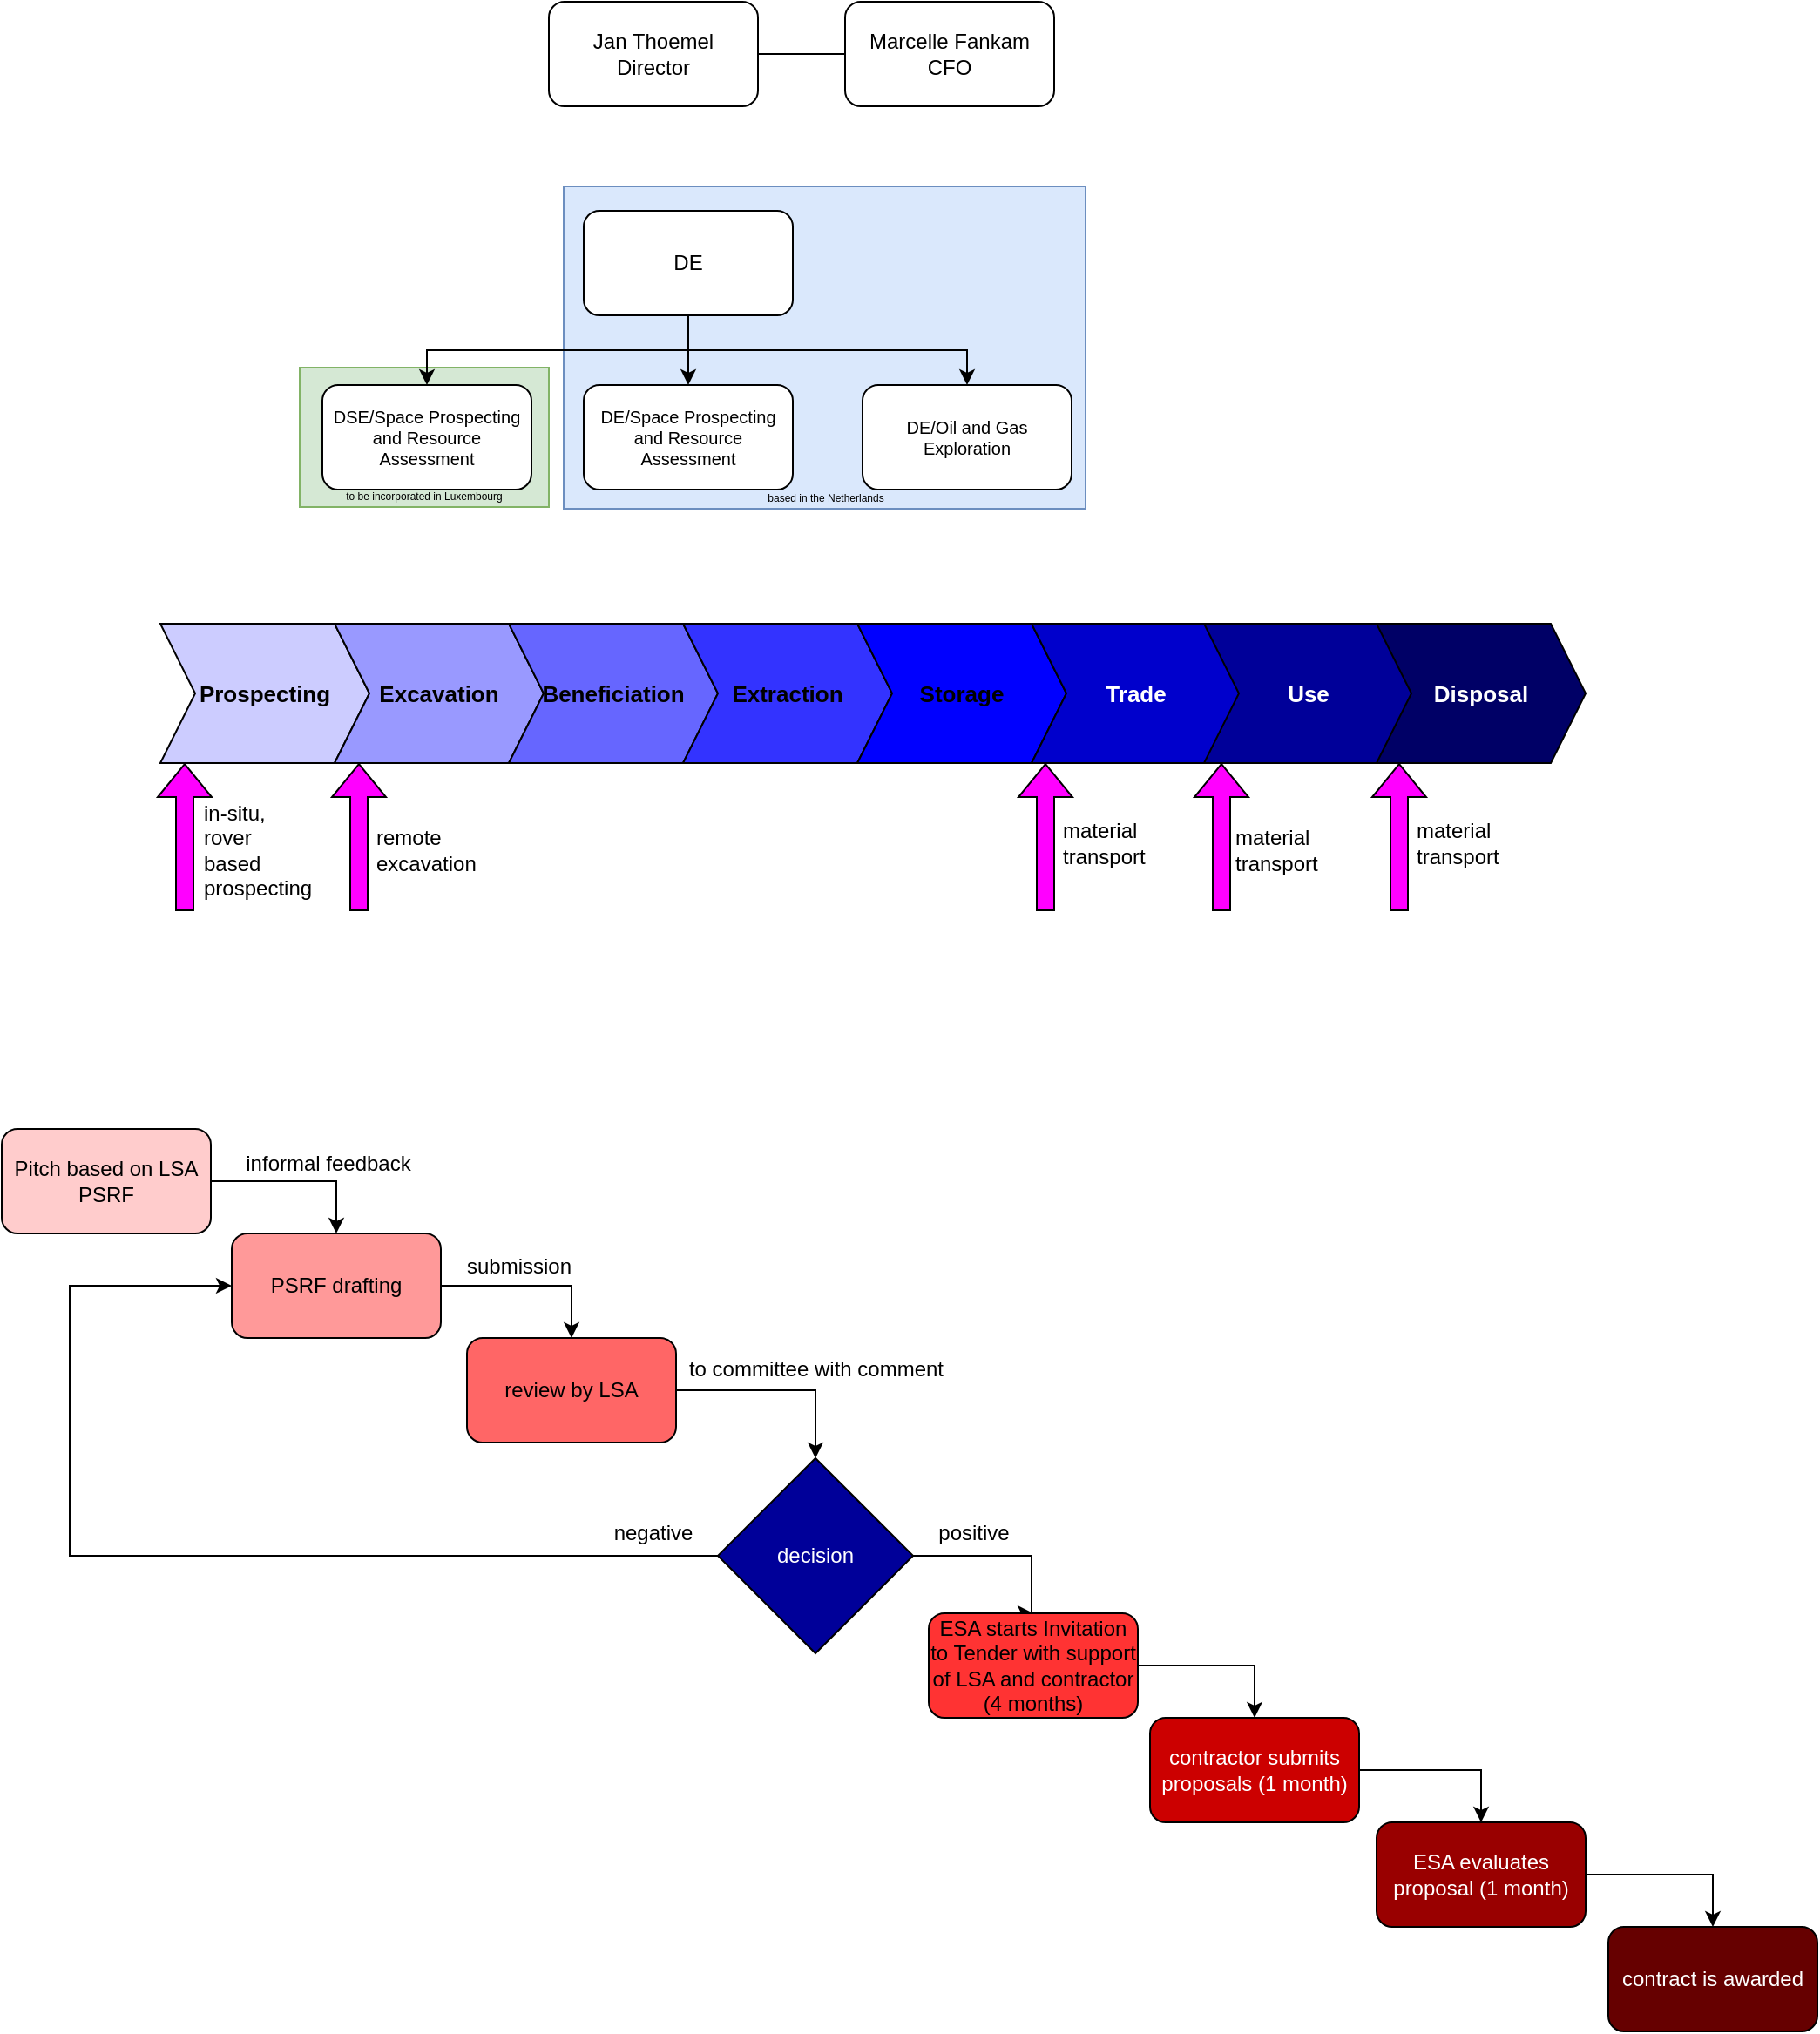 <mxfile version="26.2.13">
  <diagram name="Page-1" id="pI-C5jLEUPl5uABciL2J">
    <mxGraphModel dx="1228" dy="639" grid="0" gridSize="10" guides="1" tooltips="1" connect="1" arrows="1" fold="1" page="0" pageScale="1" pageWidth="850" pageHeight="1100" math="0" shadow="0">
      <root>
        <mxCell id="0" />
        <mxCell id="1" parent="0" />
        <mxCell id="sW1ltrkP0OsYJDCoJHcO-9" value="based in the Netherlands" style="rounded=0;whiteSpace=wrap;html=1;align=center;labelPosition=center;verticalLabelPosition=middle;verticalAlign=bottom;fontSize=6;fillColor=#dae8fc;strokeColor=#6c8ebf;" parent="1" vertex="1">
          <mxGeometry x="338.5" y="246" width="299.5" height="185" as="geometry" />
        </mxCell>
        <mxCell id="sW1ltrkP0OsYJDCoJHcO-8" value="to be incorporated in Luxembourg" style="rounded=0;whiteSpace=wrap;html=1;align=center;labelPosition=center;verticalLabelPosition=middle;verticalAlign=bottom;fontSize=6;fillColor=#d5e8d4;strokeColor=#82b366;" parent="1" vertex="1">
          <mxGeometry x="187" y="350" width="143" height="80" as="geometry" />
        </mxCell>
        <mxCell id="AdfwKSu6tByvRweBy8J0-3" style="edgeStyle=orthogonalEdgeStyle;rounded=0;orthogonalLoop=1;jettySize=auto;html=1;exitX=1;exitY=0.5;exitDx=0;exitDy=0;endArrow=none;endFill=0;" parent="1" source="AdfwKSu6tByvRweBy8J0-1" target="AdfwKSu6tByvRweBy8J0-2" edge="1">
          <mxGeometry relative="1" as="geometry" />
        </mxCell>
        <mxCell id="AdfwKSu6tByvRweBy8J0-1" value="Jan Thoemel&lt;br&gt;Director" style="rounded=1;whiteSpace=wrap;html=1;" parent="1" vertex="1">
          <mxGeometry x="330" y="140" width="120" height="60" as="geometry" />
        </mxCell>
        <mxCell id="AdfwKSu6tByvRweBy8J0-2" value="Marcelle Fankam&lt;br&gt;CFO" style="rounded=1;whiteSpace=wrap;html=1;" parent="1" vertex="1">
          <mxGeometry x="500" y="140" width="120" height="60" as="geometry" />
        </mxCell>
        <mxCell id="sW1ltrkP0OsYJDCoJHcO-5" style="edgeStyle=orthogonalEdgeStyle;rounded=0;orthogonalLoop=1;jettySize=auto;html=1;exitX=0.5;exitY=1;exitDx=0;exitDy=0;entryX=0.5;entryY=0;entryDx=0;entryDy=0;" parent="1" source="sW1ltrkP0OsYJDCoJHcO-1" target="sW1ltrkP0OsYJDCoJHcO-2" edge="1">
          <mxGeometry relative="1" as="geometry" />
        </mxCell>
        <mxCell id="sW1ltrkP0OsYJDCoJHcO-6" style="edgeStyle=orthogonalEdgeStyle;rounded=0;orthogonalLoop=1;jettySize=auto;html=1;exitX=0.5;exitY=1;exitDx=0;exitDy=0;entryX=0.5;entryY=0;entryDx=0;entryDy=0;" parent="1" source="sW1ltrkP0OsYJDCoJHcO-1" target="sW1ltrkP0OsYJDCoJHcO-3" edge="1">
          <mxGeometry relative="1" as="geometry" />
        </mxCell>
        <mxCell id="sW1ltrkP0OsYJDCoJHcO-7" style="edgeStyle=orthogonalEdgeStyle;rounded=0;orthogonalLoop=1;jettySize=auto;html=1;exitX=0.5;exitY=1;exitDx=0;exitDy=0;" parent="1" source="sW1ltrkP0OsYJDCoJHcO-1" target="sW1ltrkP0OsYJDCoJHcO-4" edge="1">
          <mxGeometry relative="1" as="geometry" />
        </mxCell>
        <mxCell id="sW1ltrkP0OsYJDCoJHcO-1" value="DE" style="rounded=1;whiteSpace=wrap;html=1;" parent="1" vertex="1">
          <mxGeometry x="350" y="260" width="120" height="60" as="geometry" />
        </mxCell>
        <mxCell id="sW1ltrkP0OsYJDCoJHcO-2" value="&lt;span lang=&quot;EN-GB&quot;&gt;DSE/Space Prospecting and Resource Assessment&lt;/span&gt;" style="rounded=1;whiteSpace=wrap;html=1;fontSize=10;" parent="1" vertex="1">
          <mxGeometry x="200" y="360" width="120" height="60" as="geometry" />
        </mxCell>
        <mxCell id="sW1ltrkP0OsYJDCoJHcO-3" value="&lt;span lang=&quot;EN-GB&quot;&gt;DE/Space Prospecting and Resource Assessment&lt;/span&gt;" style="rounded=1;whiteSpace=wrap;html=1;fontSize=10;" parent="1" vertex="1">
          <mxGeometry x="350" y="360" width="120" height="60" as="geometry" />
        </mxCell>
        <mxCell id="sW1ltrkP0OsYJDCoJHcO-4" value="&lt;span lang=&quot;EN-GB&quot;&gt;DE/Oil and Gas Exploration &lt;/span&gt;" style="rounded=1;whiteSpace=wrap;html=1;fontSize=10;" parent="1" vertex="1">
          <mxGeometry x="510" y="360" width="120" height="60" as="geometry" />
        </mxCell>
        <mxCell id="4EsNZE_uEdMCElJo3id0-1" value="Prospecting" style="shape=step;perimeter=stepPerimeter;whiteSpace=wrap;html=1;fixedSize=1;fontSize=13;fillColor=light-dark(#CCCCFF,#EDEDED);fontStyle=1" vertex="1" parent="1">
          <mxGeometry x="107" y="497" width="120" height="80" as="geometry" />
        </mxCell>
        <mxCell id="4EsNZE_uEdMCElJo3id0-2" value="Excavation" style="shape=step;perimeter=stepPerimeter;whiteSpace=wrap;html=1;fixedSize=1;fontSize=13;fillColor=light-dark(#9999FF,#EDEDED);fontStyle=1" vertex="1" parent="1">
          <mxGeometry x="207" y="497" width="120" height="80" as="geometry" />
        </mxCell>
        <mxCell id="4EsNZE_uEdMCElJo3id0-3" value="Beneficiation" style="shape=step;perimeter=stepPerimeter;whiteSpace=wrap;html=1;fixedSize=1;fontSize=13;fillColor=light-dark(#6666FF,#EDEDED);fontStyle=1" vertex="1" parent="1">
          <mxGeometry x="307" y="497" width="120" height="80" as="geometry" />
        </mxCell>
        <mxCell id="4EsNZE_uEdMCElJo3id0-4" value="Extraction" style="shape=step;perimeter=stepPerimeter;whiteSpace=wrap;html=1;fixedSize=1;fontSize=13;fillColor=#3333FF;fontStyle=1" vertex="1" parent="1">
          <mxGeometry x="407" y="497" width="120" height="80" as="geometry" />
        </mxCell>
        <mxCell id="4EsNZE_uEdMCElJo3id0-5" value="Storage" style="shape=step;perimeter=stepPerimeter;whiteSpace=wrap;html=1;fixedSize=1;fontSize=13;fillColor=#0000FF;fontStyle=1" vertex="1" parent="1">
          <mxGeometry x="507" y="497" width="120" height="80" as="geometry" />
        </mxCell>
        <mxCell id="4EsNZE_uEdMCElJo3id0-6" value="Trade" style="shape=step;perimeter=stepPerimeter;whiteSpace=wrap;html=1;fixedSize=1;fontSize=13;fillColor=#0000CC;fontColor=#FFFFFF;fontStyle=1" vertex="1" parent="1">
          <mxGeometry x="607" y="497" width="120" height="80" as="geometry" />
        </mxCell>
        <mxCell id="4EsNZE_uEdMCElJo3id0-7" value="Use" style="shape=step;perimeter=stepPerimeter;whiteSpace=wrap;html=1;fixedSize=1;fontSize=13;fillColor=#000099;fontColor=#FFFFFF;fontStyle=1" vertex="1" parent="1">
          <mxGeometry x="706" y="497" width="120" height="80" as="geometry" />
        </mxCell>
        <mxCell id="4EsNZE_uEdMCElJo3id0-8" value="Disposal" style="shape=step;perimeter=stepPerimeter;whiteSpace=wrap;html=1;fixedSize=1;fontSize=13;fillColor=#000066;fontColor=#FFFFFF;fontStyle=1" vertex="1" parent="1">
          <mxGeometry x="805" y="497" width="120" height="80" as="geometry" />
        </mxCell>
        <mxCell id="4EsNZE_uEdMCElJo3id0-9" value="" style="shape=flexArrow;endArrow=classic;html=1;rounded=0;fillColor=#FF00FF;" edge="1" parent="1">
          <mxGeometry width="50" height="50" relative="1" as="geometry">
            <mxPoint x="221" y="662" as="sourcePoint" />
            <mxPoint x="221" y="577" as="targetPoint" />
          </mxGeometry>
        </mxCell>
        <mxCell id="4EsNZE_uEdMCElJo3id0-18" value="" style="shape=flexArrow;endArrow=classic;html=1;rounded=0;fillColor=#FF00FF;" edge="1" parent="1">
          <mxGeometry width="50" height="50" relative="1" as="geometry">
            <mxPoint x="615" y="662" as="sourcePoint" />
            <mxPoint x="615" y="577" as="targetPoint" />
          </mxGeometry>
        </mxCell>
        <mxCell id="4EsNZE_uEdMCElJo3id0-19" value="" style="shape=flexArrow;endArrow=classic;html=1;rounded=0;fillColor=#FF00FF;" edge="1" parent="1">
          <mxGeometry width="50" height="50" relative="1" as="geometry">
            <mxPoint x="716.0" y="662" as="sourcePoint" />
            <mxPoint x="716.0" y="577" as="targetPoint" />
          </mxGeometry>
        </mxCell>
        <mxCell id="4EsNZE_uEdMCElJo3id0-20" value="" style="shape=flexArrow;endArrow=classic;html=1;rounded=0;fillColor=#FF00FF;" edge="1" parent="1">
          <mxGeometry width="50" height="50" relative="1" as="geometry">
            <mxPoint x="818.0" y="662" as="sourcePoint" />
            <mxPoint x="818.0" y="577" as="targetPoint" />
          </mxGeometry>
        </mxCell>
        <mxCell id="4EsNZE_uEdMCElJo3id0-21" value="" style="shape=flexArrow;endArrow=classic;html=1;rounded=0;fillColor=#FF00FF;" edge="1" parent="1">
          <mxGeometry width="50" height="50" relative="1" as="geometry">
            <mxPoint x="121" y="662" as="sourcePoint" />
            <mxPoint x="121" y="577" as="targetPoint" />
          </mxGeometry>
        </mxCell>
        <mxCell id="4EsNZE_uEdMCElJo3id0-22" value="&lt;div align=&quot;left&quot;&gt;in-situ, rover based prospecting&lt;/div&gt;" style="text;html=1;align=left;verticalAlign=middle;whiteSpace=wrap;rounded=0;" vertex="1" parent="1">
          <mxGeometry x="130" y="612" width="60" height="30" as="geometry" />
        </mxCell>
        <mxCell id="4EsNZE_uEdMCElJo3id0-23" value="remote excavation" style="text;html=1;align=left;verticalAlign=middle;whiteSpace=wrap;rounded=0;" vertex="1" parent="1">
          <mxGeometry x="228.5" y="612" width="60" height="30" as="geometry" />
        </mxCell>
        <mxCell id="4EsNZE_uEdMCElJo3id0-25" value="material transport" style="text;html=1;align=left;verticalAlign=middle;whiteSpace=wrap;rounded=0;" vertex="1" parent="1">
          <mxGeometry x="623" y="608" width="60" height="30" as="geometry" />
        </mxCell>
        <mxCell id="4EsNZE_uEdMCElJo3id0-26" value="material transport" style="text;html=1;align=left;verticalAlign=middle;whiteSpace=wrap;rounded=0;" vertex="1" parent="1">
          <mxGeometry x="826" y="608" width="60" height="30" as="geometry" />
        </mxCell>
        <mxCell id="4EsNZE_uEdMCElJo3id0-27" value="material transport" style="text;html=1;align=left;verticalAlign=middle;whiteSpace=wrap;rounded=0;" vertex="1" parent="1">
          <mxGeometry x="722" y="612" width="60" height="30" as="geometry" />
        </mxCell>
        <mxCell id="4EsNZE_uEdMCElJo3id0-29" style="edgeStyle=orthogonalEdgeStyle;rounded=0;orthogonalLoop=1;jettySize=auto;html=1;exitX=1;exitY=0.5;exitDx=0;exitDy=0;entryX=0.5;entryY=0;entryDx=0;entryDy=0;" edge="1" parent="1" source="4EsNZE_uEdMCElJo3id0-28" target="4EsNZE_uEdMCElJo3id0-30">
          <mxGeometry relative="1" as="geometry">
            <mxPoint x="314.714" y="960.0" as="targetPoint" />
          </mxGeometry>
        </mxCell>
        <mxCell id="4EsNZE_uEdMCElJo3id0-28" value="Pitch based on LSA PSRF" style="rounded=1;whiteSpace=wrap;html=1;fillColor=#FFCCCC;" vertex="1" parent="1">
          <mxGeometry x="16" y="787" width="120" height="60" as="geometry" />
        </mxCell>
        <mxCell id="4EsNZE_uEdMCElJo3id0-36" style="edgeStyle=orthogonalEdgeStyle;rounded=0;orthogonalLoop=1;jettySize=auto;html=1;exitX=1;exitY=0.5;exitDx=0;exitDy=0;entryX=0.5;entryY=0;entryDx=0;entryDy=0;" edge="1" parent="1" source="4EsNZE_uEdMCElJo3id0-30" target="4EsNZE_uEdMCElJo3id0-31">
          <mxGeometry relative="1" as="geometry" />
        </mxCell>
        <mxCell id="4EsNZE_uEdMCElJo3id0-30" value="PSRF drafting" style="rounded=1;whiteSpace=wrap;html=1;fillColor=#FF9999;" vertex="1" parent="1">
          <mxGeometry x="148" y="847" width="120" height="60" as="geometry" />
        </mxCell>
        <mxCell id="4EsNZE_uEdMCElJo3id0-37" style="edgeStyle=orthogonalEdgeStyle;rounded=0;orthogonalLoop=1;jettySize=auto;html=1;exitX=1;exitY=0.5;exitDx=0;exitDy=0;entryX=0.5;entryY=0;entryDx=0;entryDy=0;" edge="1" parent="1" source="4EsNZE_uEdMCElJo3id0-31" target="4EsNZE_uEdMCElJo3id0-32">
          <mxGeometry relative="1" as="geometry" />
        </mxCell>
        <mxCell id="4EsNZE_uEdMCElJo3id0-31" value="review by LSA" style="rounded=1;whiteSpace=wrap;html=1;fillColor=#FF6666;" vertex="1" parent="1">
          <mxGeometry x="283" y="907" width="120" height="60" as="geometry" />
        </mxCell>
        <mxCell id="4EsNZE_uEdMCElJo3id0-39" style="edgeStyle=orthogonalEdgeStyle;rounded=0;orthogonalLoop=1;jettySize=auto;html=1;exitX=1;exitY=0.5;exitDx=0;exitDy=0;entryX=0.5;entryY=0;entryDx=0;entryDy=0;" edge="1" parent="1" source="4EsNZE_uEdMCElJo3id0-32" target="4EsNZE_uEdMCElJo3id0-38">
          <mxGeometry relative="1" as="geometry">
            <Array as="points">
              <mxPoint x="607" y="1032" />
              <mxPoint x="607" y="1065" />
            </Array>
          </mxGeometry>
        </mxCell>
        <mxCell id="4EsNZE_uEdMCElJo3id0-46" style="edgeStyle=orthogonalEdgeStyle;rounded=0;orthogonalLoop=1;jettySize=auto;html=1;exitX=0;exitY=0.5;exitDx=0;exitDy=0;entryX=0;entryY=0.5;entryDx=0;entryDy=0;" edge="1" parent="1" source="4EsNZE_uEdMCElJo3id0-32" target="4EsNZE_uEdMCElJo3id0-30">
          <mxGeometry relative="1" as="geometry">
            <Array as="points">
              <mxPoint x="55" y="1032" />
              <mxPoint x="55" y="877" />
            </Array>
          </mxGeometry>
        </mxCell>
        <mxCell id="4EsNZE_uEdMCElJo3id0-32" value="decision" style="rhombus;whiteSpace=wrap;html=1;fillColor=#000099;fontColor=#FFFFFF;" vertex="1" parent="1">
          <mxGeometry x="427" y="976" width="112" height="112" as="geometry" />
        </mxCell>
        <mxCell id="4EsNZE_uEdMCElJo3id0-34" value="informal feedback" style="text;html=1;align=center;verticalAlign=middle;whiteSpace=wrap;rounded=0;" vertex="1" parent="1">
          <mxGeometry x="148" y="792" width="111" height="30" as="geometry" />
        </mxCell>
        <mxCell id="4EsNZE_uEdMCElJo3id0-35" value="submission" style="text;html=1;align=center;verticalAlign=middle;whiteSpace=wrap;rounded=0;" vertex="1" parent="1">
          <mxGeometry x="286.5" y="851" width="52" height="30" as="geometry" />
        </mxCell>
        <mxCell id="4EsNZE_uEdMCElJo3id0-49" style="edgeStyle=orthogonalEdgeStyle;rounded=0;orthogonalLoop=1;jettySize=auto;html=1;exitX=1;exitY=0.5;exitDx=0;exitDy=0;entryX=0.5;entryY=0;entryDx=0;entryDy=0;" edge="1" parent="1" source="4EsNZE_uEdMCElJo3id0-38" target="4EsNZE_uEdMCElJo3id0-48">
          <mxGeometry relative="1" as="geometry" />
        </mxCell>
        <mxCell id="4EsNZE_uEdMCElJo3id0-38" value="ESA starts Invitation to Tender with support of LSA and contractor (4 months)" style="rounded=1;whiteSpace=wrap;html=1;fillColor=#FF3333;" vertex="1" parent="1">
          <mxGeometry x="548" y="1065" width="120" height="60" as="geometry" />
        </mxCell>
        <mxCell id="4EsNZE_uEdMCElJo3id0-43" value="to committee with comment" style="text;html=1;align=center;verticalAlign=middle;whiteSpace=wrap;rounded=0;" vertex="1" parent="1">
          <mxGeometry x="401.5" y="910" width="163" height="30" as="geometry" />
        </mxCell>
        <mxCell id="4EsNZE_uEdMCElJo3id0-47" value="negative" style="text;html=1;align=center;verticalAlign=middle;whiteSpace=wrap;rounded=0;" vertex="1" parent="1">
          <mxGeometry x="364" y="1004" width="52" height="30" as="geometry" />
        </mxCell>
        <mxCell id="4EsNZE_uEdMCElJo3id0-52" style="edgeStyle=orthogonalEdgeStyle;rounded=0;orthogonalLoop=1;jettySize=auto;html=1;exitX=1;exitY=0.5;exitDx=0;exitDy=0;entryX=0.5;entryY=0;entryDx=0;entryDy=0;" edge="1" parent="1" source="4EsNZE_uEdMCElJo3id0-48" target="4EsNZE_uEdMCElJo3id0-50">
          <mxGeometry relative="1" as="geometry" />
        </mxCell>
        <mxCell id="4EsNZE_uEdMCElJo3id0-48" value="contractor submits proposals (1 month)" style="rounded=1;whiteSpace=wrap;html=1;fillColor=#CC0000;fontColor=#FFFFFF;" vertex="1" parent="1">
          <mxGeometry x="675" y="1125" width="120" height="60" as="geometry" />
        </mxCell>
        <mxCell id="4EsNZE_uEdMCElJo3id0-53" style="edgeStyle=orthogonalEdgeStyle;rounded=0;orthogonalLoop=1;jettySize=auto;html=1;exitX=1;exitY=0.5;exitDx=0;exitDy=0;entryX=0.5;entryY=0;entryDx=0;entryDy=0;" edge="1" parent="1" source="4EsNZE_uEdMCElJo3id0-50" target="4EsNZE_uEdMCElJo3id0-51">
          <mxGeometry relative="1" as="geometry" />
        </mxCell>
        <mxCell id="4EsNZE_uEdMCElJo3id0-50" value="ESA evaluates proposal (1 month)" style="rounded=1;whiteSpace=wrap;html=1;fillColor=#990000;fontColor=#FFFFFF;" vertex="1" parent="1">
          <mxGeometry x="805" y="1185" width="120" height="60" as="geometry" />
        </mxCell>
        <mxCell id="4EsNZE_uEdMCElJo3id0-51" value="contract is awarded" style="rounded=1;whiteSpace=wrap;html=1;fillColor=#660000;fontColor=#FFFFFF;" vertex="1" parent="1">
          <mxGeometry x="938" y="1245" width="120" height="60" as="geometry" />
        </mxCell>
        <mxCell id="4EsNZE_uEdMCElJo3id0-54" value="positive" style="text;html=1;align=center;verticalAlign=middle;whiteSpace=wrap;rounded=0;" vertex="1" parent="1">
          <mxGeometry x="548" y="1004" width="52" height="30" as="geometry" />
        </mxCell>
      </root>
    </mxGraphModel>
  </diagram>
</mxfile>
